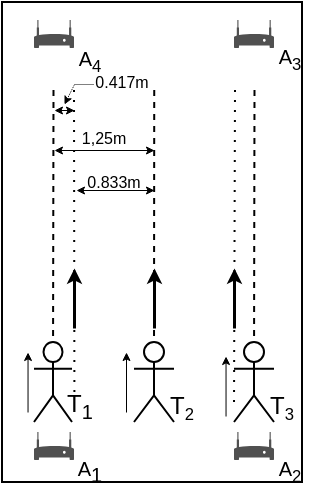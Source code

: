 <mxfile version="24.4.13" type="device">
  <diagram name="Page-1" id="GShBvaMt4-n2fsqKeiEs">
    <mxGraphModel dx="379" dy="213" grid="1" gridSize="10" guides="1" tooltips="1" connect="1" arrows="1" fold="1" page="1" pageScale="1" pageWidth="850" pageHeight="1100" math="0" shadow="0">
      <root>
        <mxCell id="0" />
        <mxCell id="1" parent="0" />
        <mxCell id="QHThUEgulMYCSTynqxfM-2" value="" style="rounded=0;whiteSpace=wrap;html=1;" parent="1" vertex="1">
          <mxGeometry x="194" y="636" width="150" height="240" as="geometry" />
        </mxCell>
        <mxCell id="QHThUEgulMYCSTynqxfM-11" value="" style="endArrow=none;dashed=1;html=1;strokeWidth=1;rounded=0;" parent="1" target="QHThUEgulMYCSTynqxfM-5" edge="1">
          <mxGeometry width="50" height="50" relative="1" as="geometry">
            <mxPoint x="219.75" y="680" as="sourcePoint" />
            <mxPoint x="219.25" y="840" as="targetPoint" />
          </mxGeometry>
        </mxCell>
        <mxCell id="QHThUEgulMYCSTynqxfM-26" value="T&lt;sub&gt;1&lt;/sub&gt;" style="text;html=1;strokeColor=none;fillColor=none;align=center;verticalAlign=middle;whiteSpace=wrap;rounded=0;" parent="1" vertex="1">
          <mxGeometry x="223" y="833" width="20" height="10" as="geometry" />
        </mxCell>
        <mxCell id="QHThUEgulMYCSTynqxfM-27" value="T&lt;span style=&quot;font-size: 10px;&quot;&gt;&lt;sub&gt;2&lt;/sub&gt;&lt;/span&gt;" style="text;html=1;strokeColor=none;fillColor=none;align=center;verticalAlign=middle;whiteSpace=wrap;rounded=0;" parent="1" vertex="1">
          <mxGeometry x="274" y="833" width="20" height="10" as="geometry" />
        </mxCell>
        <mxCell id="QHThUEgulMYCSTynqxfM-28" value="T&lt;span style=&quot;font-size: 10px;&quot;&gt;&lt;sub&gt;3&lt;/sub&gt;&lt;/span&gt;" style="text;html=1;strokeColor=none;fillColor=none;align=center;verticalAlign=middle;whiteSpace=wrap;rounded=0;" parent="1" vertex="1">
          <mxGeometry x="324" y="833" width="20" height="10" as="geometry" />
        </mxCell>
        <mxCell id="QHThUEgulMYCSTynqxfM-29" value="A&lt;span style=&quot;font-size: 10px;&quot;&gt;&lt;sub style=&quot;font-size: 10px;&quot;&gt;1&lt;/sub&gt;&lt;/span&gt;" style="text;html=1;strokeColor=none;fillColor=none;align=center;verticalAlign=middle;whiteSpace=wrap;rounded=0;fontSize=10;" parent="1" vertex="1">
          <mxGeometry x="228" y="866" width="20" height="10" as="geometry" />
        </mxCell>
        <mxCell id="QHThUEgulMYCSTynqxfM-33" value="" style="sketch=0;pointerEvents=1;shadow=0;dashed=0;html=1;strokeColor=none;fillColor=#505050;labelPosition=center;verticalLabelPosition=bottom;verticalAlign=top;outlineConnect=0;align=center;shape=mxgraph.office.devices.modem;fontSize=10;" parent="1" vertex="1">
          <mxGeometry x="210" y="851" width="20" height="14" as="geometry" />
        </mxCell>
        <mxCell id="QHThUEgulMYCSTynqxfM-34" value="A&lt;sub&gt;2&lt;/sub&gt;" style="text;html=1;strokeColor=none;fillColor=none;align=center;verticalAlign=middle;whiteSpace=wrap;rounded=0;fontSize=10;" parent="1" vertex="1">
          <mxGeometry x="328" y="865" width="20" height="10" as="geometry" />
        </mxCell>
        <mxCell id="QHThUEgulMYCSTynqxfM-35" value="" style="sketch=0;pointerEvents=1;shadow=0;dashed=0;html=1;strokeColor=none;fillColor=#505050;labelPosition=center;verticalLabelPosition=bottom;verticalAlign=top;outlineConnect=0;align=center;shape=mxgraph.office.devices.modem;fontSize=10;" parent="1" vertex="1">
          <mxGeometry x="310" y="851" width="20" height="14" as="geometry" />
        </mxCell>
        <mxCell id="QHThUEgulMYCSTynqxfM-43" value="" style="shape=image;html=1;verticalAlign=top;verticalLabelPosition=bottom;labelBackgroundColor=#ffffff;imageAspect=0;aspect=fixed;image=https://cdn1.iconfinder.com/data/icons/ionicons-fill-vol-2/512/wifi-128.png;fontSize=10;" parent="1" vertex="1">
          <mxGeometry x="216" y="846" width="8" height="8" as="geometry" />
        </mxCell>
        <mxCell id="QHThUEgulMYCSTynqxfM-45" value="" style="shape=image;html=1;verticalAlign=top;verticalLabelPosition=bottom;labelBackgroundColor=#ffffff;imageAspect=0;aspect=fixed;image=https://cdn1.iconfinder.com/data/icons/ionicons-fill-vol-2/512/wifi-128.png;fontSize=10;" parent="1" vertex="1">
          <mxGeometry x="316" y="846" width="8" height="8" as="geometry" />
        </mxCell>
        <mxCell id="QHThUEgulMYCSTynqxfM-5" value="" style="shape=umlActor;verticalLabelPosition=bottom;verticalAlign=top;html=1;outlineConnect=0;" parent="1" vertex="1">
          <mxGeometry x="210" y="806" width="19" height="40" as="geometry" />
        </mxCell>
        <mxCell id="TeAQlO065X8vaYn2h3sj-1" value="A&lt;sub&gt;4&lt;/sub&gt;" style="text;html=1;strokeColor=none;fillColor=none;align=center;verticalAlign=middle;whiteSpace=wrap;rounded=0;fontSize=10;" parent="1" vertex="1">
          <mxGeometry x="228" y="660" width="20" height="10" as="geometry" />
        </mxCell>
        <mxCell id="TeAQlO065X8vaYn2h3sj-2" value="" style="sketch=0;pointerEvents=1;shadow=0;dashed=0;html=1;strokeColor=none;fillColor=#505050;labelPosition=center;verticalLabelPosition=bottom;verticalAlign=top;outlineConnect=0;align=center;shape=mxgraph.office.devices.modem;fontSize=10;" parent="1" vertex="1">
          <mxGeometry x="210" y="645" width="20" height="14" as="geometry" />
        </mxCell>
        <mxCell id="TeAQlO065X8vaYn2h3sj-3" value="A&lt;sub&gt;3&lt;/sub&gt;" style="text;html=1;strokeColor=none;fillColor=none;align=center;verticalAlign=middle;whiteSpace=wrap;rounded=0;fontSize=10;" parent="1" vertex="1">
          <mxGeometry x="328" y="659" width="20" height="10" as="geometry" />
        </mxCell>
        <mxCell id="TeAQlO065X8vaYn2h3sj-4" value="" style="sketch=0;pointerEvents=1;shadow=0;dashed=0;html=1;strokeColor=none;fillColor=#505050;labelPosition=center;verticalLabelPosition=bottom;verticalAlign=top;outlineConnect=0;align=center;shape=mxgraph.office.devices.modem;fontSize=10;" parent="1" vertex="1">
          <mxGeometry x="310" y="645" width="20" height="14" as="geometry" />
        </mxCell>
        <mxCell id="TeAQlO065X8vaYn2h3sj-6" value="" style="shape=image;html=1;verticalAlign=top;verticalLabelPosition=bottom;labelBackgroundColor=#ffffff;imageAspect=0;aspect=fixed;image=https://cdn1.iconfinder.com/data/icons/ionicons-fill-vol-2/512/wifi-128.png;fontSize=10;rotation=-179;" parent="1" vertex="1">
          <mxGeometry x="216" y="662" width="8" height="8" as="geometry" />
        </mxCell>
        <mxCell id="TeAQlO065X8vaYn2h3sj-8" value="" style="shape=image;html=1;verticalAlign=top;verticalLabelPosition=bottom;labelBackgroundColor=#ffffff;imageAspect=0;aspect=fixed;image=https://cdn1.iconfinder.com/data/icons/ionicons-fill-vol-2/512/wifi-128.png;fontSize=10;rotation=-179;" parent="1" vertex="1">
          <mxGeometry x="316" y="662" width="8" height="8" as="geometry" />
        </mxCell>
        <mxCell id="TeAQlO065X8vaYn2h3sj-9" value="" style="endArrow=none;startArrow=classic;html=1;strokeWidth=1.5;startSize=3;endSize=3;rounded=0;endFill=0;" parent="1" edge="1">
          <mxGeometry width="50" height="50" relative="1" as="geometry">
            <mxPoint x="270" y="769" as="sourcePoint" />
            <mxPoint x="270" y="799" as="targetPoint" />
            <Array as="points" />
          </mxGeometry>
        </mxCell>
        <mxCell id="TeAQlO065X8vaYn2h3sj-12" value="" style="endArrow=none;dashed=1;html=1;strokeWidth=1;rounded=0;dashPattern=1 4;entryX=0.36;entryY=-0.147;entryDx=0;entryDy=0;entryPerimeter=0;" parent="1" edge="1" target="QHThUEgulMYCSTynqxfM-26">
          <mxGeometry width="50" height="50" relative="1" as="geometry">
            <mxPoint x="230" y="680" as="sourcePoint" />
            <mxPoint x="229.5" y="840" as="targetPoint" />
          </mxGeometry>
        </mxCell>
        <mxCell id="TeAQlO065X8vaYn2h3sj-14" value="" style="endArrow=classic;startArrow=classic;html=1;rounded=0;strokeWidth=0.5;endSize=3;startSize=3;" parent="1" edge="1">
          <mxGeometry width="50" height="50" relative="1" as="geometry">
            <mxPoint x="220" y="690" as="sourcePoint" />
            <mxPoint x="230" y="690" as="targetPoint" />
          </mxGeometry>
        </mxCell>
        <mxCell id="TeAQlO065X8vaYn2h3sj-15" value="" style="endArrow=classic;startArrow=classic;html=1;rounded=0;strokeWidth=0.5;endSize=3;startSize=3;" parent="1" edge="1">
          <mxGeometry width="50" height="50" relative="1" as="geometry">
            <mxPoint x="220" y="710" as="sourcePoint" />
            <mxPoint x="270" y="710" as="targetPoint" />
          </mxGeometry>
        </mxCell>
        <mxCell id="TeAQlO065X8vaYn2h3sj-16" value="" style="endArrow=none;dashed=1;html=1;dashPattern=1 1;strokeWidth=0.5;rounded=0;startSize=3;endSize=3;jumpStyle=none;endFill=0;startArrow=classic;startFill=1;" parent="1" edge="1">
          <mxGeometry width="50" height="50" relative="1" as="geometry">
            <mxPoint x="225" y="687" as="sourcePoint" />
            <mxPoint x="240" y="677" as="targetPoint" />
            <Array as="points">
              <mxPoint x="230" y="677" />
            </Array>
          </mxGeometry>
        </mxCell>
        <mxCell id="TeAQlO065X8vaYn2h3sj-17" value="&lt;font style=&quot;font-size: 8px;&quot;&gt;0.417m&lt;/font&gt;" style="text;html=1;strokeColor=none;fillColor=none;align=center;verticalAlign=middle;whiteSpace=wrap;rounded=0;fontSize=10;" parent="1" vertex="1">
          <mxGeometry x="244" y="670" width="20" height="10" as="geometry" />
        </mxCell>
        <mxCell id="TeAQlO065X8vaYn2h3sj-18" value="&lt;div style=&quot;font-size: 9px;&quot;&gt;&lt;font style=&quot;font-size: 8px;&quot;&gt;1,25m&lt;/font&gt;&lt;/div&gt;" style="text;html=1;strokeColor=none;fillColor=none;align=center;verticalAlign=middle;whiteSpace=wrap;rounded=0;fontSize=10;" parent="1" vertex="1">
          <mxGeometry x="235" y="699" width="20" height="10" as="geometry" />
        </mxCell>
        <mxCell id="TeAQlO065X8vaYn2h3sj-24" value="" style="endArrow=none;startArrow=classic;html=1;strokeWidth=1.5;startSize=3;endSize=3;rounded=0;endFill=0;" parent="1" edge="1">
          <mxGeometry width="50" height="50" relative="1" as="geometry">
            <mxPoint x="230" y="769" as="sourcePoint" />
            <mxPoint x="230" y="799" as="targetPoint" />
            <Array as="points" />
          </mxGeometry>
        </mxCell>
        <mxCell id="TeAQlO065X8vaYn2h3sj-26" value="" style="endArrow=none;dashed=1;html=1;strokeWidth=1;rounded=0;" parent="1" target="_zlzXDLENZHTqgReKsr3-5" edge="1">
          <mxGeometry width="50" height="50" relative="1" as="geometry">
            <mxPoint x="270.12" y="680" as="sourcePoint" />
            <mxPoint x="269.62" y="840" as="targetPoint" />
          </mxGeometry>
        </mxCell>
        <mxCell id="TeAQlO065X8vaYn2h3sj-28" value="" style="endArrow=none;dashed=1;html=1;strokeWidth=1;rounded=0;" parent="1" target="_zlzXDLENZHTqgReKsr3-6" edge="1">
          <mxGeometry width="50" height="50" relative="1" as="geometry">
            <mxPoint x="320.25" y="680" as="sourcePoint" />
            <mxPoint x="319.75" y="840" as="targetPoint" />
          </mxGeometry>
        </mxCell>
        <mxCell id="TeAQlO065X8vaYn2h3sj-29" value="" style="endArrow=none;dashed=1;html=1;strokeWidth=1;rounded=0;dashPattern=1 4;" parent="1" edge="1">
          <mxGeometry width="50" height="50" relative="1" as="geometry">
            <mxPoint x="310.5" y="680" as="sourcePoint" />
            <mxPoint x="310" y="840" as="targetPoint" />
          </mxGeometry>
        </mxCell>
        <mxCell id="_zlzXDLENZHTqgReKsr3-5" value="" style="shape=umlActor;verticalLabelPosition=bottom;verticalAlign=top;html=1;outlineConnect=0;" parent="1" vertex="1">
          <mxGeometry x="260" y="806" width="20" height="40" as="geometry" />
        </mxCell>
        <mxCell id="_zlzXDLENZHTqgReKsr3-6" value="" style="shape=umlActor;verticalLabelPosition=bottom;verticalAlign=top;html=1;outlineConnect=0;" parent="1" vertex="1">
          <mxGeometry x="310" y="806" width="20" height="40" as="geometry" />
        </mxCell>
        <mxCell id="TeAQlO065X8vaYn2h3sj-25" value="" style="endArrow=none;startArrow=classic;html=1;strokeWidth=1.5;startSize=3;endSize=3;rounded=0;endFill=0;" parent="1" edge="1">
          <mxGeometry width="50" height="50" relative="1" as="geometry">
            <mxPoint x="310" y="769" as="sourcePoint" />
            <mxPoint x="310" y="799" as="targetPoint" />
            <Array as="points" />
          </mxGeometry>
        </mxCell>
        <mxCell id="TeAQlO065X8vaYn2h3sj-31" value="" style="endArrow=none;startArrow=classic;html=1;strokeWidth=0.5;startSize=3;endSize=3;rounded=0;endFill=0;" parent="1" edge="1">
          <mxGeometry width="50" height="50" relative="1" as="geometry">
            <mxPoint x="206.77" y="811" as="sourcePoint" />
            <mxPoint x="206.77" y="841" as="targetPoint" />
            <Array as="points" />
          </mxGeometry>
        </mxCell>
        <mxCell id="TeAQlO065X8vaYn2h3sj-35" value="" style="endArrow=none;startArrow=classic;html=1;strokeWidth=0.5;startSize=3;endSize=3;rounded=0;endFill=0;" parent="1" edge="1">
          <mxGeometry width="50" height="50" relative="1" as="geometry">
            <mxPoint x="256" y="811" as="sourcePoint" />
            <mxPoint x="256" y="841" as="targetPoint" />
            <Array as="points" />
          </mxGeometry>
        </mxCell>
        <mxCell id="TeAQlO065X8vaYn2h3sj-36" value="" style="endArrow=none;startArrow=classic;html=1;strokeWidth=0.5;startSize=3;endSize=3;rounded=0;endFill=0;" parent="1" edge="1">
          <mxGeometry width="50" height="50" relative="1" as="geometry">
            <mxPoint x="305.77" y="813" as="sourcePoint" />
            <mxPoint x="305.77" y="843" as="targetPoint" />
            <Array as="points" />
          </mxGeometry>
        </mxCell>
        <mxCell id="HpmrON4-cy9hTxvYc28r-1" value="" style="endArrow=classic;startArrow=classic;html=1;rounded=0;strokeWidth=0.5;endSize=3;startSize=3;" edge="1" parent="1">
          <mxGeometry width="50" height="50" relative="1" as="geometry">
            <mxPoint x="231" y="730" as="sourcePoint" />
            <mxPoint x="270" y="730" as="targetPoint" />
            <Array as="points" />
          </mxGeometry>
        </mxCell>
        <mxCell id="HpmrON4-cy9hTxvYc28r-2" value="&lt;font style=&quot;font-size: 8px;&quot;&gt;0.833m&lt;/font&gt;" style="text;html=1;strokeColor=none;fillColor=none;align=center;verticalAlign=middle;whiteSpace=wrap;rounded=0;fontSize=10;" vertex="1" parent="1">
          <mxGeometry x="240" y="720" width="20" height="10" as="geometry" />
        </mxCell>
      </root>
    </mxGraphModel>
  </diagram>
</mxfile>
